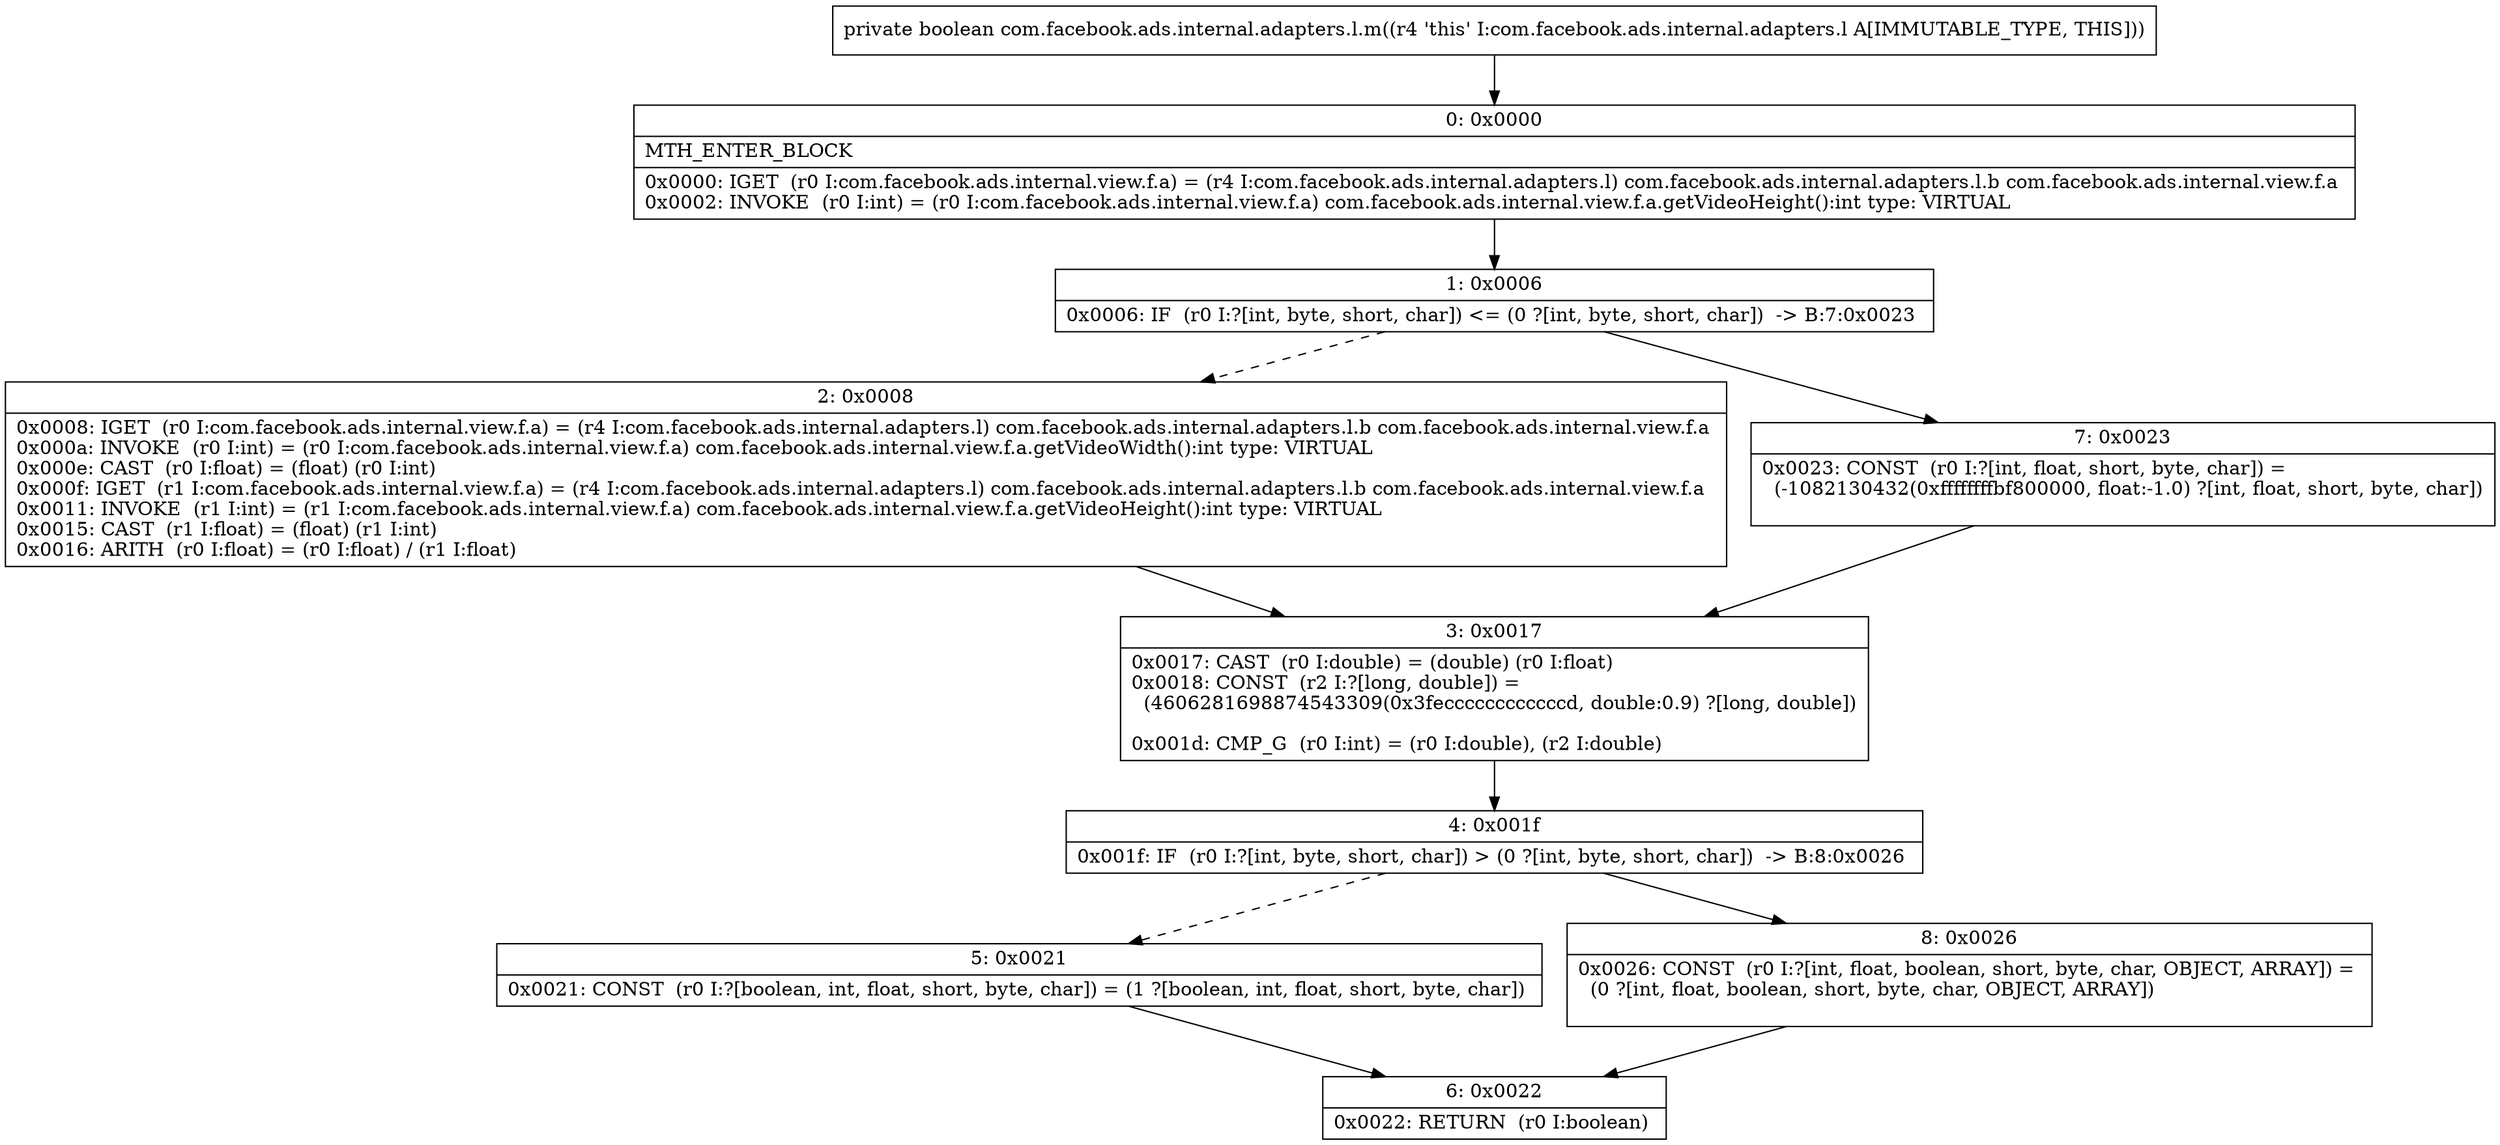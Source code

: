 digraph "CFG forcom.facebook.ads.internal.adapters.l.m()Z" {
Node_0 [shape=record,label="{0\:\ 0x0000|MTH_ENTER_BLOCK\l|0x0000: IGET  (r0 I:com.facebook.ads.internal.view.f.a) = (r4 I:com.facebook.ads.internal.adapters.l) com.facebook.ads.internal.adapters.l.b com.facebook.ads.internal.view.f.a \l0x0002: INVOKE  (r0 I:int) = (r0 I:com.facebook.ads.internal.view.f.a) com.facebook.ads.internal.view.f.a.getVideoHeight():int type: VIRTUAL \l}"];
Node_1 [shape=record,label="{1\:\ 0x0006|0x0006: IF  (r0 I:?[int, byte, short, char]) \<= (0 ?[int, byte, short, char])  \-\> B:7:0x0023 \l}"];
Node_2 [shape=record,label="{2\:\ 0x0008|0x0008: IGET  (r0 I:com.facebook.ads.internal.view.f.a) = (r4 I:com.facebook.ads.internal.adapters.l) com.facebook.ads.internal.adapters.l.b com.facebook.ads.internal.view.f.a \l0x000a: INVOKE  (r0 I:int) = (r0 I:com.facebook.ads.internal.view.f.a) com.facebook.ads.internal.view.f.a.getVideoWidth():int type: VIRTUAL \l0x000e: CAST  (r0 I:float) = (float) (r0 I:int) \l0x000f: IGET  (r1 I:com.facebook.ads.internal.view.f.a) = (r4 I:com.facebook.ads.internal.adapters.l) com.facebook.ads.internal.adapters.l.b com.facebook.ads.internal.view.f.a \l0x0011: INVOKE  (r1 I:int) = (r1 I:com.facebook.ads.internal.view.f.a) com.facebook.ads.internal.view.f.a.getVideoHeight():int type: VIRTUAL \l0x0015: CAST  (r1 I:float) = (float) (r1 I:int) \l0x0016: ARITH  (r0 I:float) = (r0 I:float) \/ (r1 I:float) \l}"];
Node_3 [shape=record,label="{3\:\ 0x0017|0x0017: CAST  (r0 I:double) = (double) (r0 I:float) \l0x0018: CONST  (r2 I:?[long, double]) = \l  (4606281698874543309(0x3feccccccccccccd, double:0.9) ?[long, double])\l \l0x001d: CMP_G  (r0 I:int) = (r0 I:double), (r2 I:double) \l}"];
Node_4 [shape=record,label="{4\:\ 0x001f|0x001f: IF  (r0 I:?[int, byte, short, char]) \> (0 ?[int, byte, short, char])  \-\> B:8:0x0026 \l}"];
Node_5 [shape=record,label="{5\:\ 0x0021|0x0021: CONST  (r0 I:?[boolean, int, float, short, byte, char]) = (1 ?[boolean, int, float, short, byte, char]) \l}"];
Node_6 [shape=record,label="{6\:\ 0x0022|0x0022: RETURN  (r0 I:boolean) \l}"];
Node_7 [shape=record,label="{7\:\ 0x0023|0x0023: CONST  (r0 I:?[int, float, short, byte, char]) = \l  (\-1082130432(0xffffffffbf800000, float:\-1.0) ?[int, float, short, byte, char])\l \l}"];
Node_8 [shape=record,label="{8\:\ 0x0026|0x0026: CONST  (r0 I:?[int, float, boolean, short, byte, char, OBJECT, ARRAY]) = \l  (0 ?[int, float, boolean, short, byte, char, OBJECT, ARRAY])\l \l}"];
MethodNode[shape=record,label="{private boolean com.facebook.ads.internal.adapters.l.m((r4 'this' I:com.facebook.ads.internal.adapters.l A[IMMUTABLE_TYPE, THIS])) }"];
MethodNode -> Node_0;
Node_0 -> Node_1;
Node_1 -> Node_2[style=dashed];
Node_1 -> Node_7;
Node_2 -> Node_3;
Node_3 -> Node_4;
Node_4 -> Node_5[style=dashed];
Node_4 -> Node_8;
Node_5 -> Node_6;
Node_7 -> Node_3;
Node_8 -> Node_6;
}

